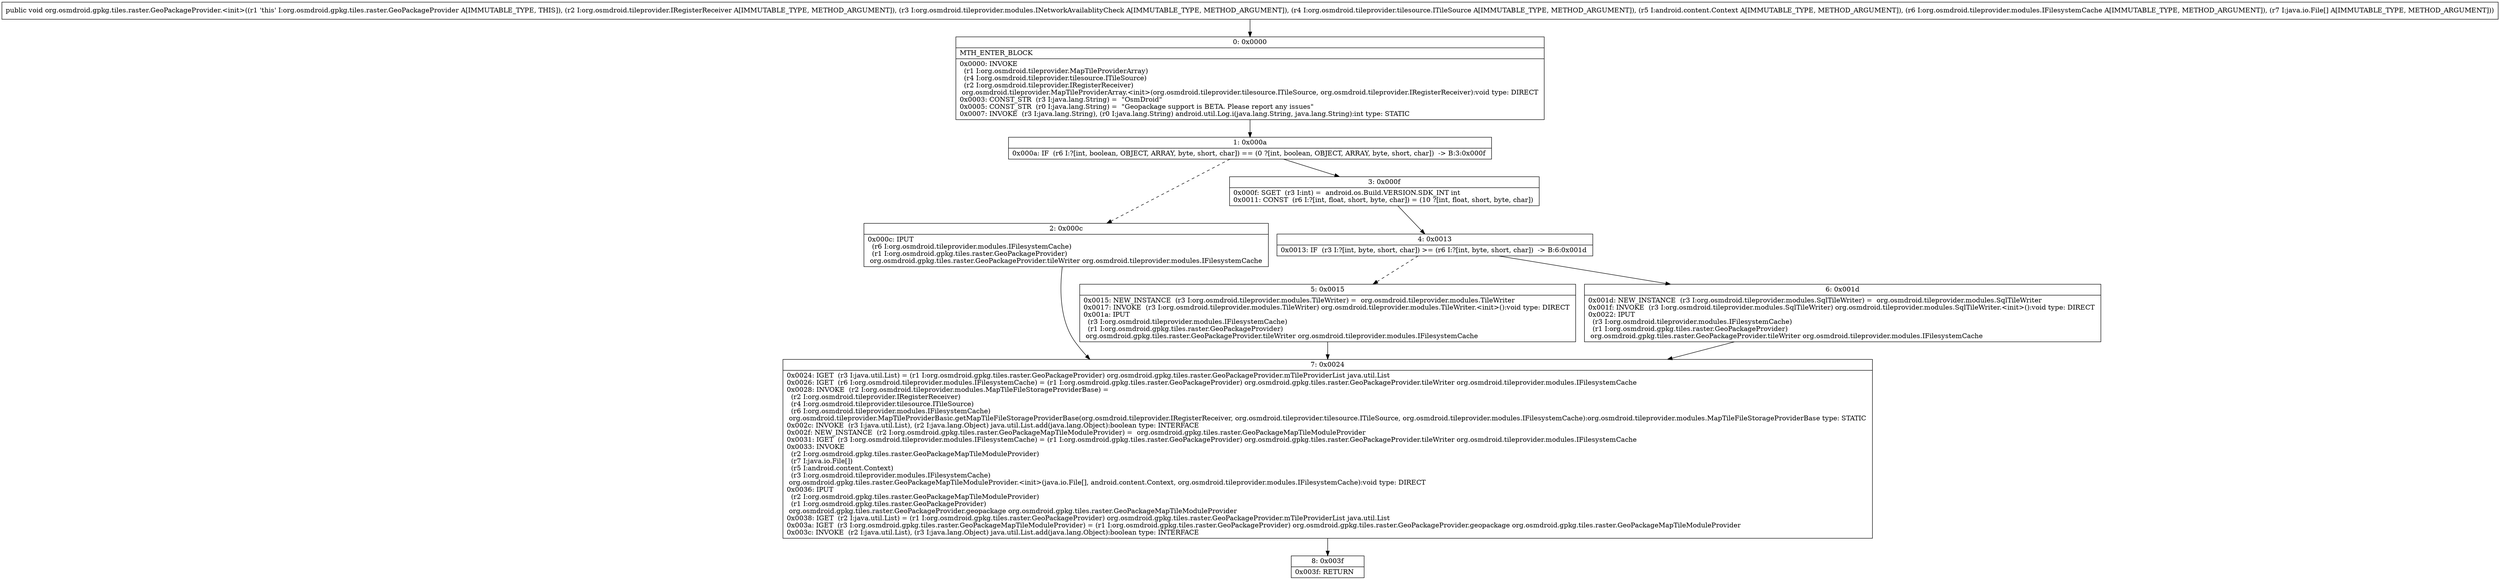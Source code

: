digraph "CFG fororg.osmdroid.gpkg.tiles.raster.GeoPackageProvider.\<init\>(Lorg\/osmdroid\/tileprovider\/IRegisterReceiver;Lorg\/osmdroid\/tileprovider\/modules\/INetworkAvailablityCheck;Lorg\/osmdroid\/tileprovider\/tilesource\/ITileSource;Landroid\/content\/Context;Lorg\/osmdroid\/tileprovider\/modules\/IFilesystemCache;[Ljava\/io\/File;)V" {
Node_0 [shape=record,label="{0\:\ 0x0000|MTH_ENTER_BLOCK\l|0x0000: INVOKE  \l  (r1 I:org.osmdroid.tileprovider.MapTileProviderArray)\l  (r4 I:org.osmdroid.tileprovider.tilesource.ITileSource)\l  (r2 I:org.osmdroid.tileprovider.IRegisterReceiver)\l org.osmdroid.tileprovider.MapTileProviderArray.\<init\>(org.osmdroid.tileprovider.tilesource.ITileSource, org.osmdroid.tileprovider.IRegisterReceiver):void type: DIRECT \l0x0003: CONST_STR  (r3 I:java.lang.String) =  \"OsmDroid\" \l0x0005: CONST_STR  (r0 I:java.lang.String) =  \"Geopackage support is BETA. Please report any issues\" \l0x0007: INVOKE  (r3 I:java.lang.String), (r0 I:java.lang.String) android.util.Log.i(java.lang.String, java.lang.String):int type: STATIC \l}"];
Node_1 [shape=record,label="{1\:\ 0x000a|0x000a: IF  (r6 I:?[int, boolean, OBJECT, ARRAY, byte, short, char]) == (0 ?[int, boolean, OBJECT, ARRAY, byte, short, char])  \-\> B:3:0x000f \l}"];
Node_2 [shape=record,label="{2\:\ 0x000c|0x000c: IPUT  \l  (r6 I:org.osmdroid.tileprovider.modules.IFilesystemCache)\l  (r1 I:org.osmdroid.gpkg.tiles.raster.GeoPackageProvider)\l org.osmdroid.gpkg.tiles.raster.GeoPackageProvider.tileWriter org.osmdroid.tileprovider.modules.IFilesystemCache \l}"];
Node_3 [shape=record,label="{3\:\ 0x000f|0x000f: SGET  (r3 I:int) =  android.os.Build.VERSION.SDK_INT int \l0x0011: CONST  (r6 I:?[int, float, short, byte, char]) = (10 ?[int, float, short, byte, char]) \l}"];
Node_4 [shape=record,label="{4\:\ 0x0013|0x0013: IF  (r3 I:?[int, byte, short, char]) \>= (r6 I:?[int, byte, short, char])  \-\> B:6:0x001d \l}"];
Node_5 [shape=record,label="{5\:\ 0x0015|0x0015: NEW_INSTANCE  (r3 I:org.osmdroid.tileprovider.modules.TileWriter) =  org.osmdroid.tileprovider.modules.TileWriter \l0x0017: INVOKE  (r3 I:org.osmdroid.tileprovider.modules.TileWriter) org.osmdroid.tileprovider.modules.TileWriter.\<init\>():void type: DIRECT \l0x001a: IPUT  \l  (r3 I:org.osmdroid.tileprovider.modules.IFilesystemCache)\l  (r1 I:org.osmdroid.gpkg.tiles.raster.GeoPackageProvider)\l org.osmdroid.gpkg.tiles.raster.GeoPackageProvider.tileWriter org.osmdroid.tileprovider.modules.IFilesystemCache \l}"];
Node_6 [shape=record,label="{6\:\ 0x001d|0x001d: NEW_INSTANCE  (r3 I:org.osmdroid.tileprovider.modules.SqlTileWriter) =  org.osmdroid.tileprovider.modules.SqlTileWriter \l0x001f: INVOKE  (r3 I:org.osmdroid.tileprovider.modules.SqlTileWriter) org.osmdroid.tileprovider.modules.SqlTileWriter.\<init\>():void type: DIRECT \l0x0022: IPUT  \l  (r3 I:org.osmdroid.tileprovider.modules.IFilesystemCache)\l  (r1 I:org.osmdroid.gpkg.tiles.raster.GeoPackageProvider)\l org.osmdroid.gpkg.tiles.raster.GeoPackageProvider.tileWriter org.osmdroid.tileprovider.modules.IFilesystemCache \l}"];
Node_7 [shape=record,label="{7\:\ 0x0024|0x0024: IGET  (r3 I:java.util.List) = (r1 I:org.osmdroid.gpkg.tiles.raster.GeoPackageProvider) org.osmdroid.gpkg.tiles.raster.GeoPackageProvider.mTileProviderList java.util.List \l0x0026: IGET  (r6 I:org.osmdroid.tileprovider.modules.IFilesystemCache) = (r1 I:org.osmdroid.gpkg.tiles.raster.GeoPackageProvider) org.osmdroid.gpkg.tiles.raster.GeoPackageProvider.tileWriter org.osmdroid.tileprovider.modules.IFilesystemCache \l0x0028: INVOKE  (r2 I:org.osmdroid.tileprovider.modules.MapTileFileStorageProviderBase) = \l  (r2 I:org.osmdroid.tileprovider.IRegisterReceiver)\l  (r4 I:org.osmdroid.tileprovider.tilesource.ITileSource)\l  (r6 I:org.osmdroid.tileprovider.modules.IFilesystemCache)\l org.osmdroid.tileprovider.MapTileProviderBasic.getMapTileFileStorageProviderBase(org.osmdroid.tileprovider.IRegisterReceiver, org.osmdroid.tileprovider.tilesource.ITileSource, org.osmdroid.tileprovider.modules.IFilesystemCache):org.osmdroid.tileprovider.modules.MapTileFileStorageProviderBase type: STATIC \l0x002c: INVOKE  (r3 I:java.util.List), (r2 I:java.lang.Object) java.util.List.add(java.lang.Object):boolean type: INTERFACE \l0x002f: NEW_INSTANCE  (r2 I:org.osmdroid.gpkg.tiles.raster.GeoPackageMapTileModuleProvider) =  org.osmdroid.gpkg.tiles.raster.GeoPackageMapTileModuleProvider \l0x0031: IGET  (r3 I:org.osmdroid.tileprovider.modules.IFilesystemCache) = (r1 I:org.osmdroid.gpkg.tiles.raster.GeoPackageProvider) org.osmdroid.gpkg.tiles.raster.GeoPackageProvider.tileWriter org.osmdroid.tileprovider.modules.IFilesystemCache \l0x0033: INVOKE  \l  (r2 I:org.osmdroid.gpkg.tiles.raster.GeoPackageMapTileModuleProvider)\l  (r7 I:java.io.File[])\l  (r5 I:android.content.Context)\l  (r3 I:org.osmdroid.tileprovider.modules.IFilesystemCache)\l org.osmdroid.gpkg.tiles.raster.GeoPackageMapTileModuleProvider.\<init\>(java.io.File[], android.content.Context, org.osmdroid.tileprovider.modules.IFilesystemCache):void type: DIRECT \l0x0036: IPUT  \l  (r2 I:org.osmdroid.gpkg.tiles.raster.GeoPackageMapTileModuleProvider)\l  (r1 I:org.osmdroid.gpkg.tiles.raster.GeoPackageProvider)\l org.osmdroid.gpkg.tiles.raster.GeoPackageProvider.geopackage org.osmdroid.gpkg.tiles.raster.GeoPackageMapTileModuleProvider \l0x0038: IGET  (r2 I:java.util.List) = (r1 I:org.osmdroid.gpkg.tiles.raster.GeoPackageProvider) org.osmdroid.gpkg.tiles.raster.GeoPackageProvider.mTileProviderList java.util.List \l0x003a: IGET  (r3 I:org.osmdroid.gpkg.tiles.raster.GeoPackageMapTileModuleProvider) = (r1 I:org.osmdroid.gpkg.tiles.raster.GeoPackageProvider) org.osmdroid.gpkg.tiles.raster.GeoPackageProvider.geopackage org.osmdroid.gpkg.tiles.raster.GeoPackageMapTileModuleProvider \l0x003c: INVOKE  (r2 I:java.util.List), (r3 I:java.lang.Object) java.util.List.add(java.lang.Object):boolean type: INTERFACE \l}"];
Node_8 [shape=record,label="{8\:\ 0x003f|0x003f: RETURN   \l}"];
MethodNode[shape=record,label="{public void org.osmdroid.gpkg.tiles.raster.GeoPackageProvider.\<init\>((r1 'this' I:org.osmdroid.gpkg.tiles.raster.GeoPackageProvider A[IMMUTABLE_TYPE, THIS]), (r2 I:org.osmdroid.tileprovider.IRegisterReceiver A[IMMUTABLE_TYPE, METHOD_ARGUMENT]), (r3 I:org.osmdroid.tileprovider.modules.INetworkAvailablityCheck A[IMMUTABLE_TYPE, METHOD_ARGUMENT]), (r4 I:org.osmdroid.tileprovider.tilesource.ITileSource A[IMMUTABLE_TYPE, METHOD_ARGUMENT]), (r5 I:android.content.Context A[IMMUTABLE_TYPE, METHOD_ARGUMENT]), (r6 I:org.osmdroid.tileprovider.modules.IFilesystemCache A[IMMUTABLE_TYPE, METHOD_ARGUMENT]), (r7 I:java.io.File[] A[IMMUTABLE_TYPE, METHOD_ARGUMENT])) }"];
MethodNode -> Node_0;
Node_0 -> Node_1;
Node_1 -> Node_2[style=dashed];
Node_1 -> Node_3;
Node_2 -> Node_7;
Node_3 -> Node_4;
Node_4 -> Node_5[style=dashed];
Node_4 -> Node_6;
Node_5 -> Node_7;
Node_6 -> Node_7;
Node_7 -> Node_8;
}

